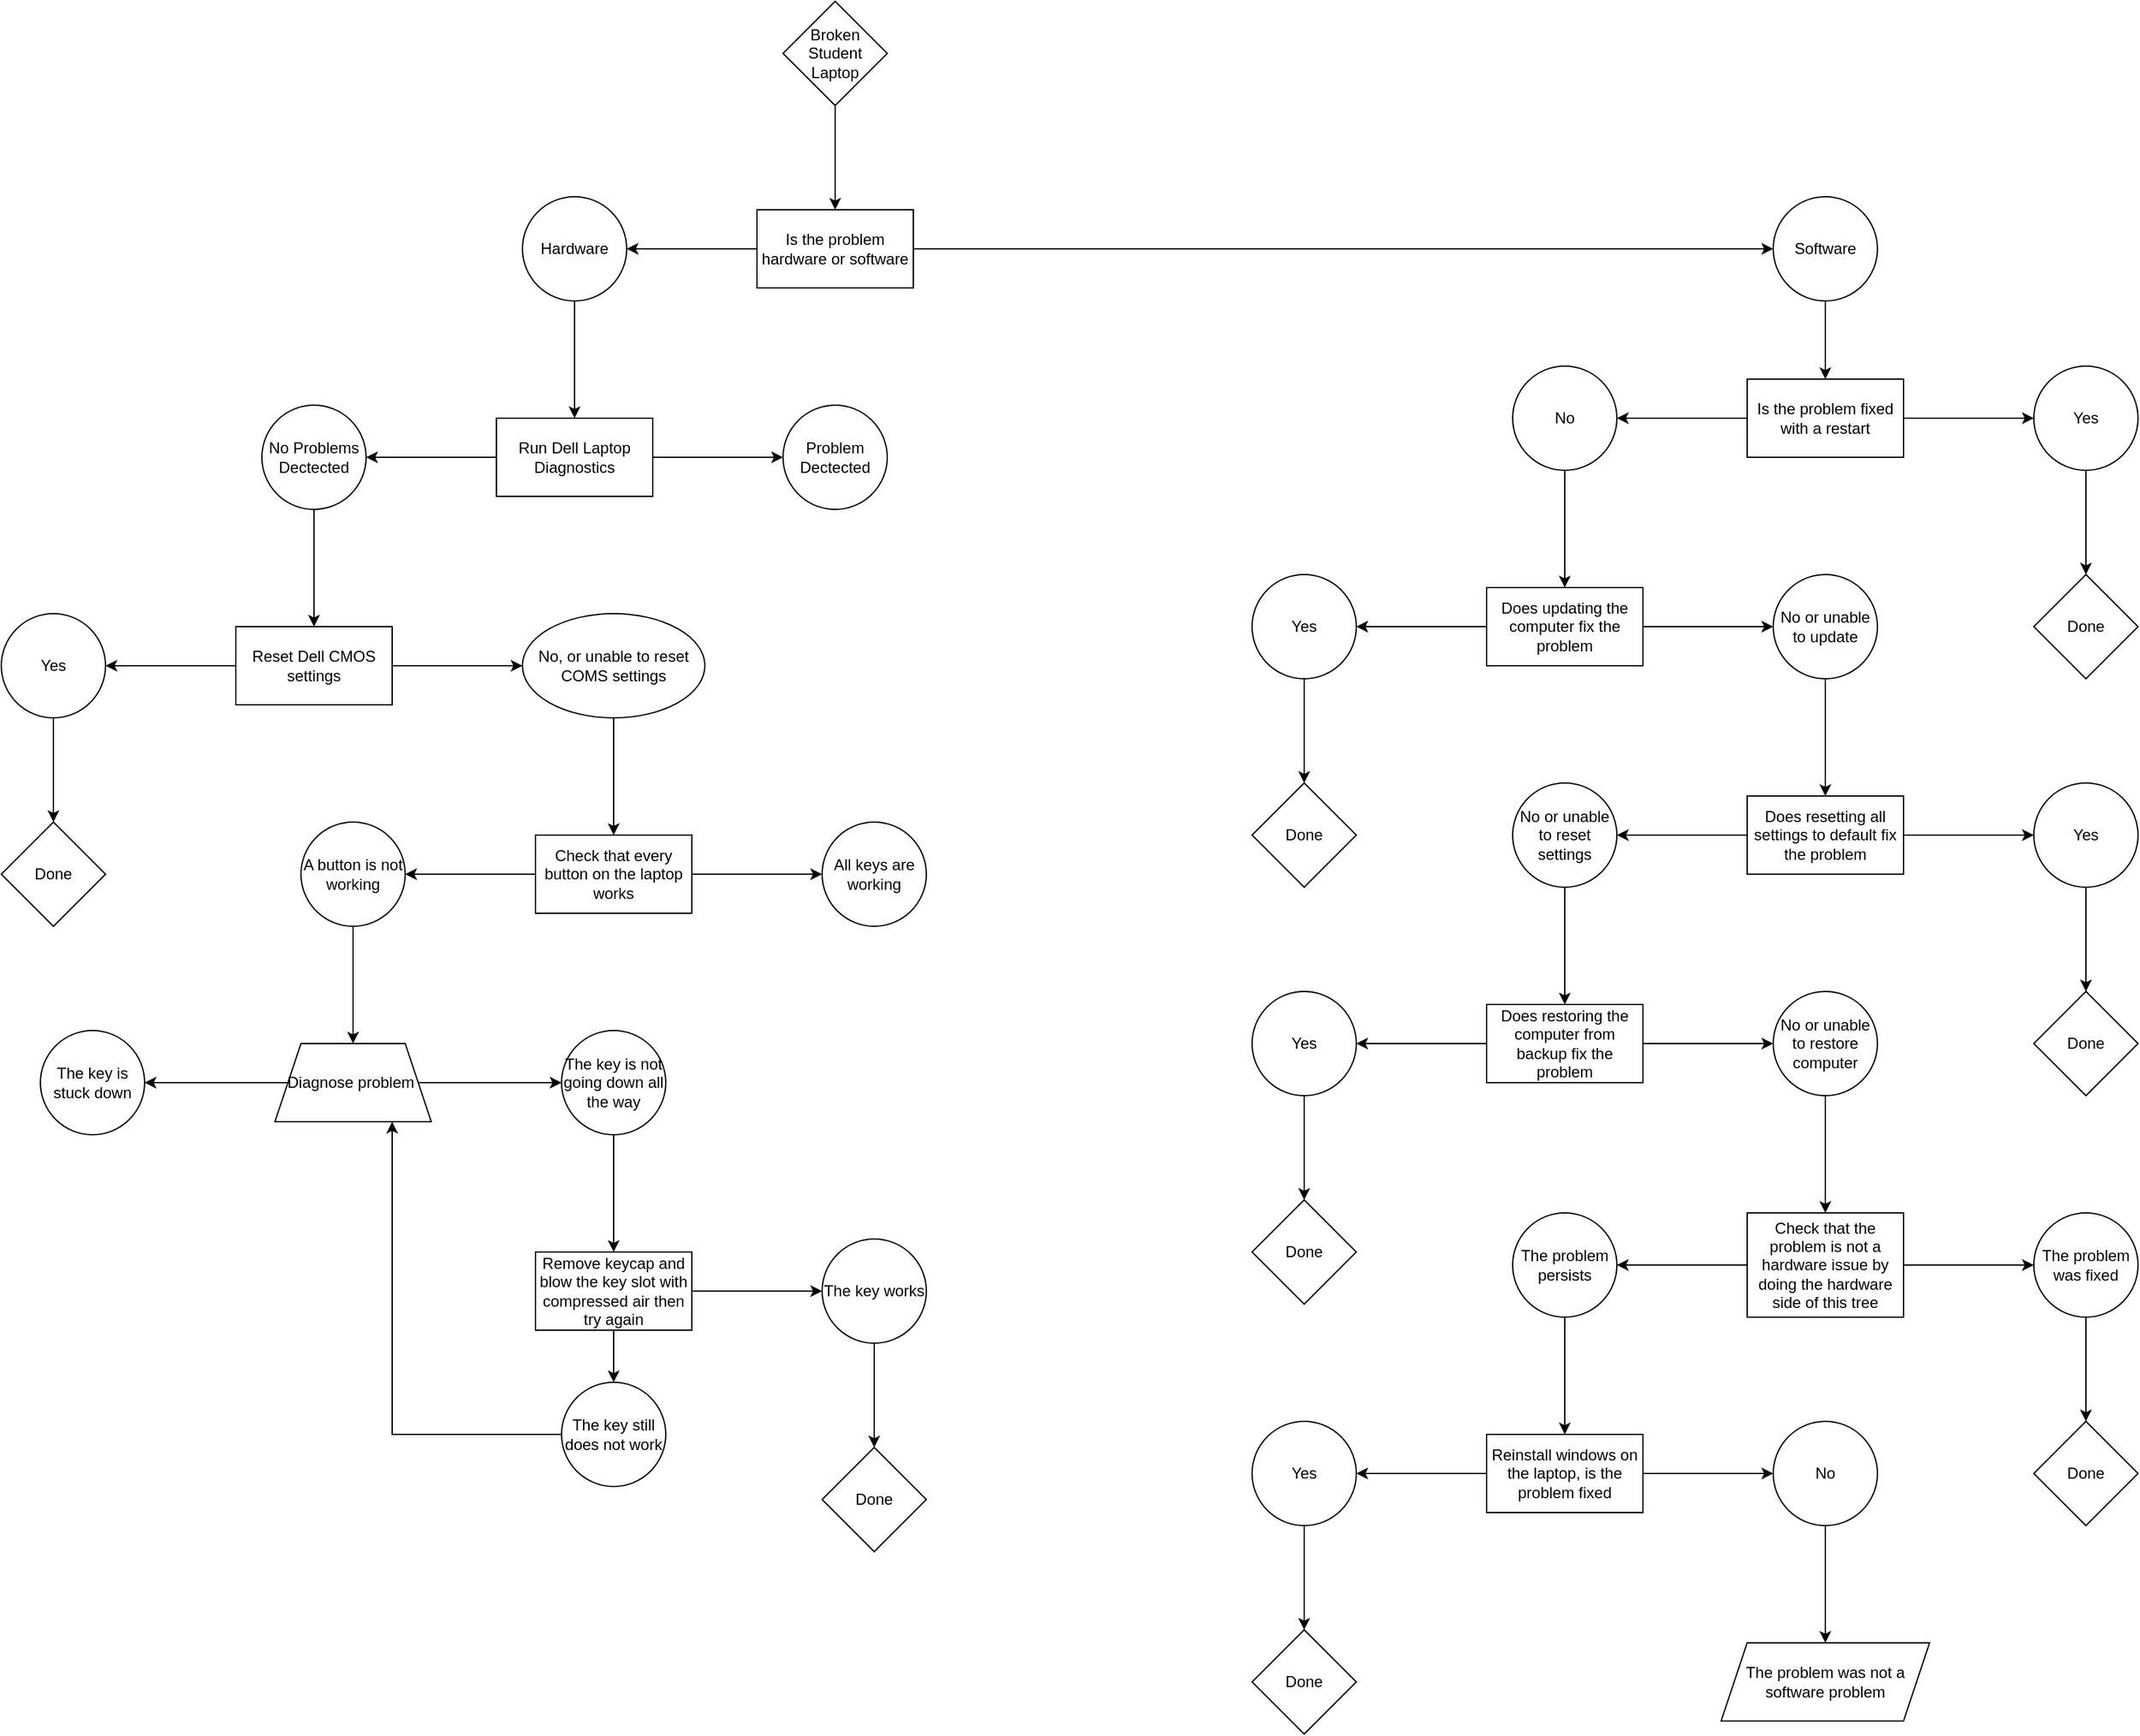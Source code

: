 <mxfile version="20.8.4" type="github">
  <diagram id="bGvrxRj8U3dmUhCTGbN-" name="Page-1">
    <mxGraphModel dx="1776" dy="549" grid="1" gridSize="10" guides="1" tooltips="1" connect="1" arrows="1" fold="1" page="1" pageScale="1" pageWidth="850" pageHeight="1100" math="0" shadow="0">
      <root>
        <mxCell id="0" />
        <mxCell id="1" parent="0" />
        <mxCell id="kA7GPqTjZ7eNshGZkS2o-3" style="edgeStyle=orthogonalEdgeStyle;rounded=0;orthogonalLoop=1;jettySize=auto;html=1;entryX=0.5;entryY=0;entryDx=0;entryDy=0;" edge="1" parent="1" source="kA7GPqTjZ7eNshGZkS2o-1" target="kA7GPqTjZ7eNshGZkS2o-2">
          <mxGeometry relative="1" as="geometry" />
        </mxCell>
        <mxCell id="kA7GPqTjZ7eNshGZkS2o-1" value="Broken Student Laptop" style="rhombus;whiteSpace=wrap;html=1;" vertex="1" parent="1">
          <mxGeometry x="360" y="40" width="80" height="80" as="geometry" />
        </mxCell>
        <mxCell id="kA7GPqTjZ7eNshGZkS2o-7" value="" style="edgeStyle=orthogonalEdgeStyle;rounded=0;orthogonalLoop=1;jettySize=auto;html=1;" edge="1" parent="1" source="kA7GPqTjZ7eNshGZkS2o-2" target="kA7GPqTjZ7eNshGZkS2o-6">
          <mxGeometry relative="1" as="geometry" />
        </mxCell>
        <mxCell id="kA7GPqTjZ7eNshGZkS2o-117" value="" style="edgeStyle=orthogonalEdgeStyle;rounded=0;orthogonalLoop=1;jettySize=auto;html=1;" edge="1" parent="1" source="kA7GPqTjZ7eNshGZkS2o-2" target="kA7GPqTjZ7eNshGZkS2o-116">
          <mxGeometry relative="1" as="geometry" />
        </mxCell>
        <mxCell id="kA7GPqTjZ7eNshGZkS2o-2" value="Is the problem hardware or software" style="whiteSpace=wrap;html=1;" vertex="1" parent="1">
          <mxGeometry x="340" y="200" width="120" height="60" as="geometry" />
        </mxCell>
        <mxCell id="kA7GPqTjZ7eNshGZkS2o-9" value="" style="edgeStyle=orthogonalEdgeStyle;rounded=0;orthogonalLoop=1;jettySize=auto;html=1;" edge="1" parent="1" source="kA7GPqTjZ7eNshGZkS2o-6" target="kA7GPqTjZ7eNshGZkS2o-8">
          <mxGeometry relative="1" as="geometry" />
        </mxCell>
        <mxCell id="kA7GPqTjZ7eNshGZkS2o-6" value="Software" style="ellipse;whiteSpace=wrap;html=1;" vertex="1" parent="1">
          <mxGeometry x="1120" y="190" width="80" height="80" as="geometry" />
        </mxCell>
        <mxCell id="kA7GPqTjZ7eNshGZkS2o-11" value="" style="edgeStyle=orthogonalEdgeStyle;rounded=0;orthogonalLoop=1;jettySize=auto;html=1;" edge="1" parent="1" source="kA7GPqTjZ7eNshGZkS2o-8" target="kA7GPqTjZ7eNshGZkS2o-10">
          <mxGeometry relative="1" as="geometry" />
        </mxCell>
        <mxCell id="kA7GPqTjZ7eNshGZkS2o-18" value="" style="edgeStyle=orthogonalEdgeStyle;rounded=0;orthogonalLoop=1;jettySize=auto;html=1;" edge="1" parent="1" source="kA7GPqTjZ7eNshGZkS2o-8" target="kA7GPqTjZ7eNshGZkS2o-17">
          <mxGeometry relative="1" as="geometry" />
        </mxCell>
        <mxCell id="kA7GPqTjZ7eNshGZkS2o-8" value="Is the problem fixed with a restart" style="whiteSpace=wrap;html=1;" vertex="1" parent="1">
          <mxGeometry x="1100" y="330" width="120" height="60" as="geometry" />
        </mxCell>
        <mxCell id="kA7GPqTjZ7eNshGZkS2o-16" value="" style="edgeStyle=orthogonalEdgeStyle;rounded=0;orthogonalLoop=1;jettySize=auto;html=1;" edge="1" parent="1" source="kA7GPqTjZ7eNshGZkS2o-10" target="kA7GPqTjZ7eNshGZkS2o-15">
          <mxGeometry relative="1" as="geometry" />
        </mxCell>
        <mxCell id="kA7GPqTjZ7eNshGZkS2o-10" value="Yes" style="ellipse;whiteSpace=wrap;html=1;" vertex="1" parent="1">
          <mxGeometry x="1320" y="320" width="80" height="80" as="geometry" />
        </mxCell>
        <mxCell id="kA7GPqTjZ7eNshGZkS2o-15" value="Done" style="rhombus;whiteSpace=wrap;html=1;" vertex="1" parent="1">
          <mxGeometry x="1320" y="480" width="80" height="80" as="geometry" />
        </mxCell>
        <mxCell id="kA7GPqTjZ7eNshGZkS2o-20" value="" style="edgeStyle=orthogonalEdgeStyle;rounded=0;orthogonalLoop=1;jettySize=auto;html=1;" edge="1" parent="1" source="kA7GPqTjZ7eNshGZkS2o-17" target="kA7GPqTjZ7eNshGZkS2o-19">
          <mxGeometry relative="1" as="geometry" />
        </mxCell>
        <mxCell id="kA7GPqTjZ7eNshGZkS2o-17" value="No" style="ellipse;whiteSpace=wrap;html=1;" vertex="1" parent="1">
          <mxGeometry x="920" y="320" width="80" height="80" as="geometry" />
        </mxCell>
        <mxCell id="kA7GPqTjZ7eNshGZkS2o-22" value="" style="edgeStyle=orthogonalEdgeStyle;rounded=0;orthogonalLoop=1;jettySize=auto;html=1;" edge="1" parent="1" source="kA7GPqTjZ7eNshGZkS2o-19" target="kA7GPqTjZ7eNshGZkS2o-21">
          <mxGeometry relative="1" as="geometry" />
        </mxCell>
        <mxCell id="kA7GPqTjZ7eNshGZkS2o-24" value="" style="edgeStyle=orthogonalEdgeStyle;rounded=0;orthogonalLoop=1;jettySize=auto;html=1;" edge="1" parent="1" source="kA7GPqTjZ7eNshGZkS2o-19" target="kA7GPqTjZ7eNshGZkS2o-23">
          <mxGeometry relative="1" as="geometry" />
        </mxCell>
        <mxCell id="kA7GPqTjZ7eNshGZkS2o-19" value="Does updating the computer fix the problem" style="whiteSpace=wrap;html=1;" vertex="1" parent="1">
          <mxGeometry x="900" y="490" width="120" height="60" as="geometry" />
        </mxCell>
        <mxCell id="kA7GPqTjZ7eNshGZkS2o-26" value="" style="edgeStyle=orthogonalEdgeStyle;rounded=0;orthogonalLoop=1;jettySize=auto;html=1;" edge="1" parent="1" source="kA7GPqTjZ7eNshGZkS2o-21" target="kA7GPqTjZ7eNshGZkS2o-25">
          <mxGeometry relative="1" as="geometry" />
        </mxCell>
        <mxCell id="kA7GPqTjZ7eNshGZkS2o-21" value="Yes" style="ellipse;whiteSpace=wrap;html=1;" vertex="1" parent="1">
          <mxGeometry x="720" y="480" width="80" height="80" as="geometry" />
        </mxCell>
        <mxCell id="kA7GPqTjZ7eNshGZkS2o-28" value="" style="edgeStyle=orthogonalEdgeStyle;rounded=0;orthogonalLoop=1;jettySize=auto;html=1;" edge="1" parent="1" source="kA7GPqTjZ7eNshGZkS2o-23" target="kA7GPqTjZ7eNshGZkS2o-27">
          <mxGeometry relative="1" as="geometry" />
        </mxCell>
        <mxCell id="kA7GPqTjZ7eNshGZkS2o-23" value="No or unable to update" style="ellipse;whiteSpace=wrap;html=1;" vertex="1" parent="1">
          <mxGeometry x="1120" y="480" width="80" height="80" as="geometry" />
        </mxCell>
        <mxCell id="kA7GPqTjZ7eNshGZkS2o-25" value="Done" style="rhombus;whiteSpace=wrap;html=1;" vertex="1" parent="1">
          <mxGeometry x="720" y="640" width="80" height="80" as="geometry" />
        </mxCell>
        <mxCell id="kA7GPqTjZ7eNshGZkS2o-30" value="" style="edgeStyle=orthogonalEdgeStyle;rounded=0;orthogonalLoop=1;jettySize=auto;html=1;" edge="1" parent="1" source="kA7GPqTjZ7eNshGZkS2o-27" target="kA7GPqTjZ7eNshGZkS2o-29">
          <mxGeometry relative="1" as="geometry" />
        </mxCell>
        <mxCell id="kA7GPqTjZ7eNshGZkS2o-32" value="" style="edgeStyle=orthogonalEdgeStyle;rounded=0;orthogonalLoop=1;jettySize=auto;html=1;" edge="1" parent="1" source="kA7GPqTjZ7eNshGZkS2o-27" target="kA7GPqTjZ7eNshGZkS2o-31">
          <mxGeometry relative="1" as="geometry" />
        </mxCell>
        <mxCell id="kA7GPqTjZ7eNshGZkS2o-27" value="Does resetting all settings to default fix the problem" style="whiteSpace=wrap;html=1;" vertex="1" parent="1">
          <mxGeometry x="1100" y="650" width="120" height="60" as="geometry" />
        </mxCell>
        <mxCell id="kA7GPqTjZ7eNshGZkS2o-36" value="" style="edgeStyle=orthogonalEdgeStyle;rounded=0;orthogonalLoop=1;jettySize=auto;html=1;" edge="1" parent="1" source="kA7GPqTjZ7eNshGZkS2o-29" target="kA7GPqTjZ7eNshGZkS2o-35">
          <mxGeometry relative="1" as="geometry" />
        </mxCell>
        <mxCell id="kA7GPqTjZ7eNshGZkS2o-29" value="No or unable to reset settings" style="ellipse;whiteSpace=wrap;html=1;" vertex="1" parent="1">
          <mxGeometry x="920" y="640" width="80" height="80" as="geometry" />
        </mxCell>
        <mxCell id="kA7GPqTjZ7eNshGZkS2o-34" value="" style="edgeStyle=orthogonalEdgeStyle;rounded=0;orthogonalLoop=1;jettySize=auto;html=1;" edge="1" parent="1" source="kA7GPqTjZ7eNshGZkS2o-31" target="kA7GPqTjZ7eNshGZkS2o-33">
          <mxGeometry relative="1" as="geometry" />
        </mxCell>
        <mxCell id="kA7GPqTjZ7eNshGZkS2o-31" value="Yes" style="ellipse;whiteSpace=wrap;html=1;" vertex="1" parent="1">
          <mxGeometry x="1320" y="640" width="80" height="80" as="geometry" />
        </mxCell>
        <mxCell id="kA7GPqTjZ7eNshGZkS2o-33" value="Done" style="rhombus;whiteSpace=wrap;html=1;" vertex="1" parent="1">
          <mxGeometry x="1320" y="800" width="80" height="80" as="geometry" />
        </mxCell>
        <mxCell id="kA7GPqTjZ7eNshGZkS2o-38" value="" style="edgeStyle=orthogonalEdgeStyle;rounded=0;orthogonalLoop=1;jettySize=auto;html=1;" edge="1" parent="1" source="kA7GPqTjZ7eNshGZkS2o-35" target="kA7GPqTjZ7eNshGZkS2o-37">
          <mxGeometry relative="1" as="geometry" />
        </mxCell>
        <mxCell id="kA7GPqTjZ7eNshGZkS2o-40" value="" style="edgeStyle=orthogonalEdgeStyle;rounded=0;orthogonalLoop=1;jettySize=auto;html=1;" edge="1" parent="1" source="kA7GPqTjZ7eNshGZkS2o-35" target="kA7GPqTjZ7eNshGZkS2o-39">
          <mxGeometry relative="1" as="geometry" />
        </mxCell>
        <mxCell id="kA7GPqTjZ7eNshGZkS2o-35" value="Does restoring the computer from backup fix the problem" style="whiteSpace=wrap;html=1;" vertex="1" parent="1">
          <mxGeometry x="900" y="810" width="120" height="60" as="geometry" />
        </mxCell>
        <mxCell id="kA7GPqTjZ7eNshGZkS2o-50" value="" style="edgeStyle=orthogonalEdgeStyle;rounded=0;orthogonalLoop=1;jettySize=auto;html=1;" edge="1" parent="1" source="kA7GPqTjZ7eNshGZkS2o-37" target="kA7GPqTjZ7eNshGZkS2o-49">
          <mxGeometry relative="1" as="geometry" />
        </mxCell>
        <mxCell id="kA7GPqTjZ7eNshGZkS2o-37" value="No or unable to restore computer" style="ellipse;whiteSpace=wrap;html=1;" vertex="1" parent="1">
          <mxGeometry x="1120" y="800" width="80" height="80" as="geometry" />
        </mxCell>
        <mxCell id="kA7GPqTjZ7eNshGZkS2o-42" value="" style="edgeStyle=orthogonalEdgeStyle;rounded=0;orthogonalLoop=1;jettySize=auto;html=1;" edge="1" parent="1" source="kA7GPqTjZ7eNshGZkS2o-39" target="kA7GPqTjZ7eNshGZkS2o-41">
          <mxGeometry relative="1" as="geometry" />
        </mxCell>
        <mxCell id="kA7GPqTjZ7eNshGZkS2o-39" value="Yes" style="ellipse;whiteSpace=wrap;html=1;" vertex="1" parent="1">
          <mxGeometry x="720" y="800" width="80" height="80" as="geometry" />
        </mxCell>
        <mxCell id="kA7GPqTjZ7eNshGZkS2o-41" value="Done" style="rhombus;whiteSpace=wrap;html=1;" vertex="1" parent="1">
          <mxGeometry x="720" y="960" width="80" height="80" as="geometry" />
        </mxCell>
        <mxCell id="kA7GPqTjZ7eNshGZkS2o-52" value="" style="edgeStyle=orthogonalEdgeStyle;rounded=0;orthogonalLoop=1;jettySize=auto;html=1;" edge="1" parent="1" source="kA7GPqTjZ7eNshGZkS2o-49" target="kA7GPqTjZ7eNshGZkS2o-51">
          <mxGeometry relative="1" as="geometry" />
        </mxCell>
        <mxCell id="kA7GPqTjZ7eNshGZkS2o-56" value="" style="edgeStyle=orthogonalEdgeStyle;rounded=0;orthogonalLoop=1;jettySize=auto;html=1;" edge="1" parent="1" source="kA7GPqTjZ7eNshGZkS2o-49" target="kA7GPqTjZ7eNshGZkS2o-55">
          <mxGeometry relative="1" as="geometry" />
        </mxCell>
        <mxCell id="kA7GPqTjZ7eNshGZkS2o-49" value="Check that the problem is not a hardware issue by doing the hardware side of this tree" style="whiteSpace=wrap;html=1;" vertex="1" parent="1">
          <mxGeometry x="1100" y="970" width="120" height="80" as="geometry" />
        </mxCell>
        <mxCell id="kA7GPqTjZ7eNshGZkS2o-54" value="" style="edgeStyle=orthogonalEdgeStyle;rounded=0;orthogonalLoop=1;jettySize=auto;html=1;" edge="1" parent="1" source="kA7GPqTjZ7eNshGZkS2o-51" target="kA7GPqTjZ7eNshGZkS2o-53">
          <mxGeometry relative="1" as="geometry" />
        </mxCell>
        <mxCell id="kA7GPqTjZ7eNshGZkS2o-51" value="The problem was fixed" style="ellipse;whiteSpace=wrap;html=1;" vertex="1" parent="1">
          <mxGeometry x="1320" y="970" width="80" height="80" as="geometry" />
        </mxCell>
        <mxCell id="kA7GPqTjZ7eNshGZkS2o-53" value="Done" style="rhombus;whiteSpace=wrap;html=1;" vertex="1" parent="1">
          <mxGeometry x="1320" y="1130" width="80" height="80" as="geometry" />
        </mxCell>
        <mxCell id="kA7GPqTjZ7eNshGZkS2o-58" value="" style="edgeStyle=orthogonalEdgeStyle;rounded=0;orthogonalLoop=1;jettySize=auto;html=1;" edge="1" parent="1" source="kA7GPqTjZ7eNshGZkS2o-55" target="kA7GPqTjZ7eNshGZkS2o-57">
          <mxGeometry relative="1" as="geometry" />
        </mxCell>
        <mxCell id="kA7GPqTjZ7eNshGZkS2o-55" value="The problem persists" style="ellipse;whiteSpace=wrap;html=1;" vertex="1" parent="1">
          <mxGeometry x="920" y="970" width="80" height="80" as="geometry" />
        </mxCell>
        <mxCell id="kA7GPqTjZ7eNshGZkS2o-60" value="" style="edgeStyle=orthogonalEdgeStyle;rounded=0;orthogonalLoop=1;jettySize=auto;html=1;" edge="1" parent="1" source="kA7GPqTjZ7eNshGZkS2o-57" target="kA7GPqTjZ7eNshGZkS2o-59">
          <mxGeometry relative="1" as="geometry" />
        </mxCell>
        <mxCell id="kA7GPqTjZ7eNshGZkS2o-62" value="" style="edgeStyle=orthogonalEdgeStyle;rounded=0;orthogonalLoop=1;jettySize=auto;html=1;" edge="1" parent="1" source="kA7GPqTjZ7eNshGZkS2o-57" target="kA7GPqTjZ7eNshGZkS2o-61">
          <mxGeometry relative="1" as="geometry" />
        </mxCell>
        <mxCell id="kA7GPqTjZ7eNshGZkS2o-57" value="Reinstall windows on the laptop, is the problem fixed" style="whiteSpace=wrap;html=1;" vertex="1" parent="1">
          <mxGeometry x="900" y="1140" width="120" height="60" as="geometry" />
        </mxCell>
        <mxCell id="kA7GPqTjZ7eNshGZkS2o-66" style="edgeStyle=orthogonalEdgeStyle;rounded=0;orthogonalLoop=1;jettySize=auto;html=1;exitX=0.5;exitY=1;exitDx=0;exitDy=0;entryX=0.5;entryY=0;entryDx=0;entryDy=0;" edge="1" parent="1" source="kA7GPqTjZ7eNshGZkS2o-59" target="kA7GPqTjZ7eNshGZkS2o-65">
          <mxGeometry relative="1" as="geometry" />
        </mxCell>
        <mxCell id="kA7GPqTjZ7eNshGZkS2o-59" value="No" style="ellipse;whiteSpace=wrap;html=1;" vertex="1" parent="1">
          <mxGeometry x="1120" y="1130" width="80" height="80" as="geometry" />
        </mxCell>
        <mxCell id="kA7GPqTjZ7eNshGZkS2o-64" value="" style="edgeStyle=orthogonalEdgeStyle;rounded=0;orthogonalLoop=1;jettySize=auto;html=1;" edge="1" parent="1" source="kA7GPqTjZ7eNshGZkS2o-61" target="kA7GPqTjZ7eNshGZkS2o-63">
          <mxGeometry relative="1" as="geometry" />
        </mxCell>
        <mxCell id="kA7GPqTjZ7eNshGZkS2o-61" value="Yes" style="ellipse;whiteSpace=wrap;html=1;" vertex="1" parent="1">
          <mxGeometry x="720" y="1130" width="80" height="80" as="geometry" />
        </mxCell>
        <mxCell id="kA7GPqTjZ7eNshGZkS2o-63" value="Done" style="rhombus;whiteSpace=wrap;html=1;" vertex="1" parent="1">
          <mxGeometry x="720" y="1290" width="80" height="80" as="geometry" />
        </mxCell>
        <mxCell id="kA7GPqTjZ7eNshGZkS2o-65" value="The problem was not a software problem" style="shape=parallelogram;perimeter=parallelogramPerimeter;whiteSpace=wrap;html=1;fixedSize=1;" vertex="1" parent="1">
          <mxGeometry x="1080" y="1300" width="160" height="60" as="geometry" />
        </mxCell>
        <mxCell id="kA7GPqTjZ7eNshGZkS2o-119" value="" style="edgeStyle=orthogonalEdgeStyle;rounded=0;orthogonalLoop=1;jettySize=auto;html=1;" edge="1" parent="1" source="kA7GPqTjZ7eNshGZkS2o-116" target="kA7GPqTjZ7eNshGZkS2o-118">
          <mxGeometry relative="1" as="geometry" />
        </mxCell>
        <mxCell id="kA7GPqTjZ7eNshGZkS2o-116" value="Hardware" style="ellipse;whiteSpace=wrap;html=1;" vertex="1" parent="1">
          <mxGeometry x="160" y="190" width="80" height="80" as="geometry" />
        </mxCell>
        <mxCell id="kA7GPqTjZ7eNshGZkS2o-121" value="" style="edgeStyle=orthogonalEdgeStyle;rounded=0;orthogonalLoop=1;jettySize=auto;html=1;" edge="1" parent="1" source="kA7GPqTjZ7eNshGZkS2o-118" target="kA7GPqTjZ7eNshGZkS2o-120">
          <mxGeometry relative="1" as="geometry" />
        </mxCell>
        <mxCell id="kA7GPqTjZ7eNshGZkS2o-123" value="" style="edgeStyle=orthogonalEdgeStyle;rounded=0;orthogonalLoop=1;jettySize=auto;html=1;" edge="1" parent="1" source="kA7GPqTjZ7eNshGZkS2o-118" target="kA7GPqTjZ7eNshGZkS2o-122">
          <mxGeometry relative="1" as="geometry" />
        </mxCell>
        <mxCell id="kA7GPqTjZ7eNshGZkS2o-118" value="Run Dell Laptop Diagnostics" style="whiteSpace=wrap;html=1;" vertex="1" parent="1">
          <mxGeometry x="140" y="360" width="120" height="60" as="geometry" />
        </mxCell>
        <mxCell id="kA7GPqTjZ7eNshGZkS2o-125" value="" style="edgeStyle=orthogonalEdgeStyle;rounded=0;orthogonalLoop=1;jettySize=auto;html=1;" edge="1" parent="1" source="kA7GPqTjZ7eNshGZkS2o-120" target="kA7GPqTjZ7eNshGZkS2o-124">
          <mxGeometry relative="1" as="geometry" />
        </mxCell>
        <mxCell id="kA7GPqTjZ7eNshGZkS2o-120" value="No Problems Dectected" style="ellipse;whiteSpace=wrap;html=1;" vertex="1" parent="1">
          <mxGeometry x="-40" y="350" width="80" height="80" as="geometry" />
        </mxCell>
        <mxCell id="kA7GPqTjZ7eNshGZkS2o-122" value="Problem Dectected" style="ellipse;whiteSpace=wrap;html=1;" vertex="1" parent="1">
          <mxGeometry x="360" y="350" width="80" height="80" as="geometry" />
        </mxCell>
        <mxCell id="kA7GPqTjZ7eNshGZkS2o-127" value="" style="edgeStyle=orthogonalEdgeStyle;rounded=0;orthogonalLoop=1;jettySize=auto;html=1;" edge="1" parent="1" source="kA7GPqTjZ7eNshGZkS2o-124" target="kA7GPqTjZ7eNshGZkS2o-126">
          <mxGeometry relative="1" as="geometry" />
        </mxCell>
        <mxCell id="kA7GPqTjZ7eNshGZkS2o-129" value="" style="edgeStyle=orthogonalEdgeStyle;rounded=0;orthogonalLoop=1;jettySize=auto;html=1;" edge="1" parent="1" source="kA7GPqTjZ7eNshGZkS2o-124" target="kA7GPqTjZ7eNshGZkS2o-128">
          <mxGeometry relative="1" as="geometry" />
        </mxCell>
        <mxCell id="kA7GPqTjZ7eNshGZkS2o-124" value="Reset Dell CMOS settings" style="whiteSpace=wrap;html=1;" vertex="1" parent="1">
          <mxGeometry x="-60" y="520" width="120" height="60" as="geometry" />
        </mxCell>
        <mxCell id="kA7GPqTjZ7eNshGZkS2o-135" value="" style="edgeStyle=orthogonalEdgeStyle;rounded=0;orthogonalLoop=1;jettySize=auto;html=1;" edge="1" parent="1" source="kA7GPqTjZ7eNshGZkS2o-126" target="kA7GPqTjZ7eNshGZkS2o-134">
          <mxGeometry relative="1" as="geometry" />
        </mxCell>
        <mxCell id="kA7GPqTjZ7eNshGZkS2o-126" value="No, or unable to reset COMS settings" style="ellipse;whiteSpace=wrap;html=1;" vertex="1" parent="1">
          <mxGeometry x="160" y="510" width="140" height="80" as="geometry" />
        </mxCell>
        <mxCell id="kA7GPqTjZ7eNshGZkS2o-133" value="" style="edgeStyle=orthogonalEdgeStyle;rounded=0;orthogonalLoop=1;jettySize=auto;html=1;" edge="1" parent="1" source="kA7GPqTjZ7eNshGZkS2o-128" target="kA7GPqTjZ7eNshGZkS2o-132">
          <mxGeometry relative="1" as="geometry" />
        </mxCell>
        <mxCell id="kA7GPqTjZ7eNshGZkS2o-128" value="Yes" style="ellipse;whiteSpace=wrap;html=1;" vertex="1" parent="1">
          <mxGeometry x="-240" y="510" width="80" height="80" as="geometry" />
        </mxCell>
        <mxCell id="kA7GPqTjZ7eNshGZkS2o-132" value="Done" style="rhombus;whiteSpace=wrap;html=1;" vertex="1" parent="1">
          <mxGeometry x="-240" y="670" width="80" height="80" as="geometry" />
        </mxCell>
        <mxCell id="kA7GPqTjZ7eNshGZkS2o-138" value="" style="edgeStyle=orthogonalEdgeStyle;rounded=0;orthogonalLoop=1;jettySize=auto;html=1;" edge="1" parent="1" source="kA7GPqTjZ7eNshGZkS2o-134" target="kA7GPqTjZ7eNshGZkS2o-137">
          <mxGeometry relative="1" as="geometry" />
        </mxCell>
        <mxCell id="kA7GPqTjZ7eNshGZkS2o-140" value="" style="edgeStyle=orthogonalEdgeStyle;rounded=0;orthogonalLoop=1;jettySize=auto;html=1;" edge="1" parent="1" source="kA7GPqTjZ7eNshGZkS2o-134" target="kA7GPqTjZ7eNshGZkS2o-139">
          <mxGeometry relative="1" as="geometry" />
        </mxCell>
        <mxCell id="kA7GPqTjZ7eNshGZkS2o-134" value="Check that every button on the laptop works" style="whiteSpace=wrap;html=1;" vertex="1" parent="1">
          <mxGeometry x="170" y="680" width="120" height="60" as="geometry" />
        </mxCell>
        <mxCell id="kA7GPqTjZ7eNshGZkS2o-143" value="" style="edgeStyle=orthogonalEdgeStyle;rounded=0;orthogonalLoop=1;jettySize=auto;html=1;" edge="1" parent="1" source="kA7GPqTjZ7eNshGZkS2o-137" target="kA7GPqTjZ7eNshGZkS2o-142">
          <mxGeometry relative="1" as="geometry" />
        </mxCell>
        <mxCell id="kA7GPqTjZ7eNshGZkS2o-137" value="A button is not working" style="ellipse;whiteSpace=wrap;html=1;" vertex="1" parent="1">
          <mxGeometry x="-10" y="670" width="80" height="80" as="geometry" />
        </mxCell>
        <mxCell id="kA7GPqTjZ7eNshGZkS2o-139" value="All keys are working" style="ellipse;whiteSpace=wrap;html=1;" vertex="1" parent="1">
          <mxGeometry x="390" y="670" width="80" height="80" as="geometry" />
        </mxCell>
        <mxCell id="kA7GPqTjZ7eNshGZkS2o-145" value="" style="edgeStyle=orthogonalEdgeStyle;rounded=0;orthogonalLoop=1;jettySize=auto;html=1;" edge="1" parent="1" source="kA7GPqTjZ7eNshGZkS2o-142" target="kA7GPqTjZ7eNshGZkS2o-144">
          <mxGeometry relative="1" as="geometry" />
        </mxCell>
        <mxCell id="kA7GPqTjZ7eNshGZkS2o-158" value="" style="edgeStyle=orthogonalEdgeStyle;rounded=0;orthogonalLoop=1;jettySize=auto;html=1;" edge="1" parent="1" source="kA7GPqTjZ7eNshGZkS2o-142" target="kA7GPqTjZ7eNshGZkS2o-157">
          <mxGeometry relative="1" as="geometry" />
        </mxCell>
        <mxCell id="kA7GPqTjZ7eNshGZkS2o-142" value="Diagnose problem&amp;nbsp;" style="shape=trapezoid;perimeter=trapezoidPerimeter;whiteSpace=wrap;html=1;fixedSize=1;" vertex="1" parent="1">
          <mxGeometry x="-30" y="840" width="120" height="60" as="geometry" />
        </mxCell>
        <mxCell id="kA7GPqTjZ7eNshGZkS2o-148" value="" style="edgeStyle=orthogonalEdgeStyle;rounded=0;orthogonalLoop=1;jettySize=auto;html=1;" edge="1" parent="1" source="kA7GPqTjZ7eNshGZkS2o-144" target="kA7GPqTjZ7eNshGZkS2o-147">
          <mxGeometry relative="1" as="geometry" />
        </mxCell>
        <mxCell id="kA7GPqTjZ7eNshGZkS2o-144" value="The key is not going down all the way" style="ellipse;whiteSpace=wrap;html=1;" vertex="1" parent="1">
          <mxGeometry x="190" y="830" width="80" height="80" as="geometry" />
        </mxCell>
        <mxCell id="kA7GPqTjZ7eNshGZkS2o-150" value="" style="edgeStyle=orthogonalEdgeStyle;rounded=0;orthogonalLoop=1;jettySize=auto;html=1;" edge="1" parent="1" source="kA7GPqTjZ7eNshGZkS2o-147" target="kA7GPqTjZ7eNshGZkS2o-149">
          <mxGeometry relative="1" as="geometry" />
        </mxCell>
        <mxCell id="kA7GPqTjZ7eNshGZkS2o-155" value="" style="edgeStyle=orthogonalEdgeStyle;rounded=0;orthogonalLoop=1;jettySize=auto;html=1;" edge="1" parent="1" source="kA7GPqTjZ7eNshGZkS2o-147" target="kA7GPqTjZ7eNshGZkS2o-154">
          <mxGeometry relative="1" as="geometry" />
        </mxCell>
        <mxCell id="kA7GPqTjZ7eNshGZkS2o-147" value="Remove keycap and blow the key slot with compressed air then try again" style="whiteSpace=wrap;html=1;" vertex="1" parent="1">
          <mxGeometry x="170" y="1000" width="120" height="60" as="geometry" />
        </mxCell>
        <mxCell id="kA7GPqTjZ7eNshGZkS2o-152" value="" style="edgeStyle=orthogonalEdgeStyle;rounded=0;orthogonalLoop=1;jettySize=auto;html=1;" edge="1" parent="1" source="kA7GPqTjZ7eNshGZkS2o-149" target="kA7GPqTjZ7eNshGZkS2o-151">
          <mxGeometry relative="1" as="geometry" />
        </mxCell>
        <mxCell id="kA7GPqTjZ7eNshGZkS2o-149" value="The key works" style="ellipse;whiteSpace=wrap;html=1;" vertex="1" parent="1">
          <mxGeometry x="390" y="990" width="80" height="80" as="geometry" />
        </mxCell>
        <mxCell id="kA7GPqTjZ7eNshGZkS2o-151" value="Done" style="rhombus;whiteSpace=wrap;html=1;" vertex="1" parent="1">
          <mxGeometry x="390" y="1150" width="80" height="80" as="geometry" />
        </mxCell>
        <mxCell id="kA7GPqTjZ7eNshGZkS2o-156" style="edgeStyle=orthogonalEdgeStyle;rounded=0;orthogonalLoop=1;jettySize=auto;html=1;entryX=0.75;entryY=1;entryDx=0;entryDy=0;" edge="1" parent="1" source="kA7GPqTjZ7eNshGZkS2o-154" target="kA7GPqTjZ7eNshGZkS2o-142">
          <mxGeometry relative="1" as="geometry" />
        </mxCell>
        <mxCell id="kA7GPqTjZ7eNshGZkS2o-154" value="The key still does not work" style="ellipse;whiteSpace=wrap;html=1;" vertex="1" parent="1">
          <mxGeometry x="190" y="1100" width="80" height="80" as="geometry" />
        </mxCell>
        <mxCell id="kA7GPqTjZ7eNshGZkS2o-157" value="The key is stuck down" style="ellipse;whiteSpace=wrap;html=1;" vertex="1" parent="1">
          <mxGeometry x="-210" y="830" width="80" height="80" as="geometry" />
        </mxCell>
      </root>
    </mxGraphModel>
  </diagram>
</mxfile>

